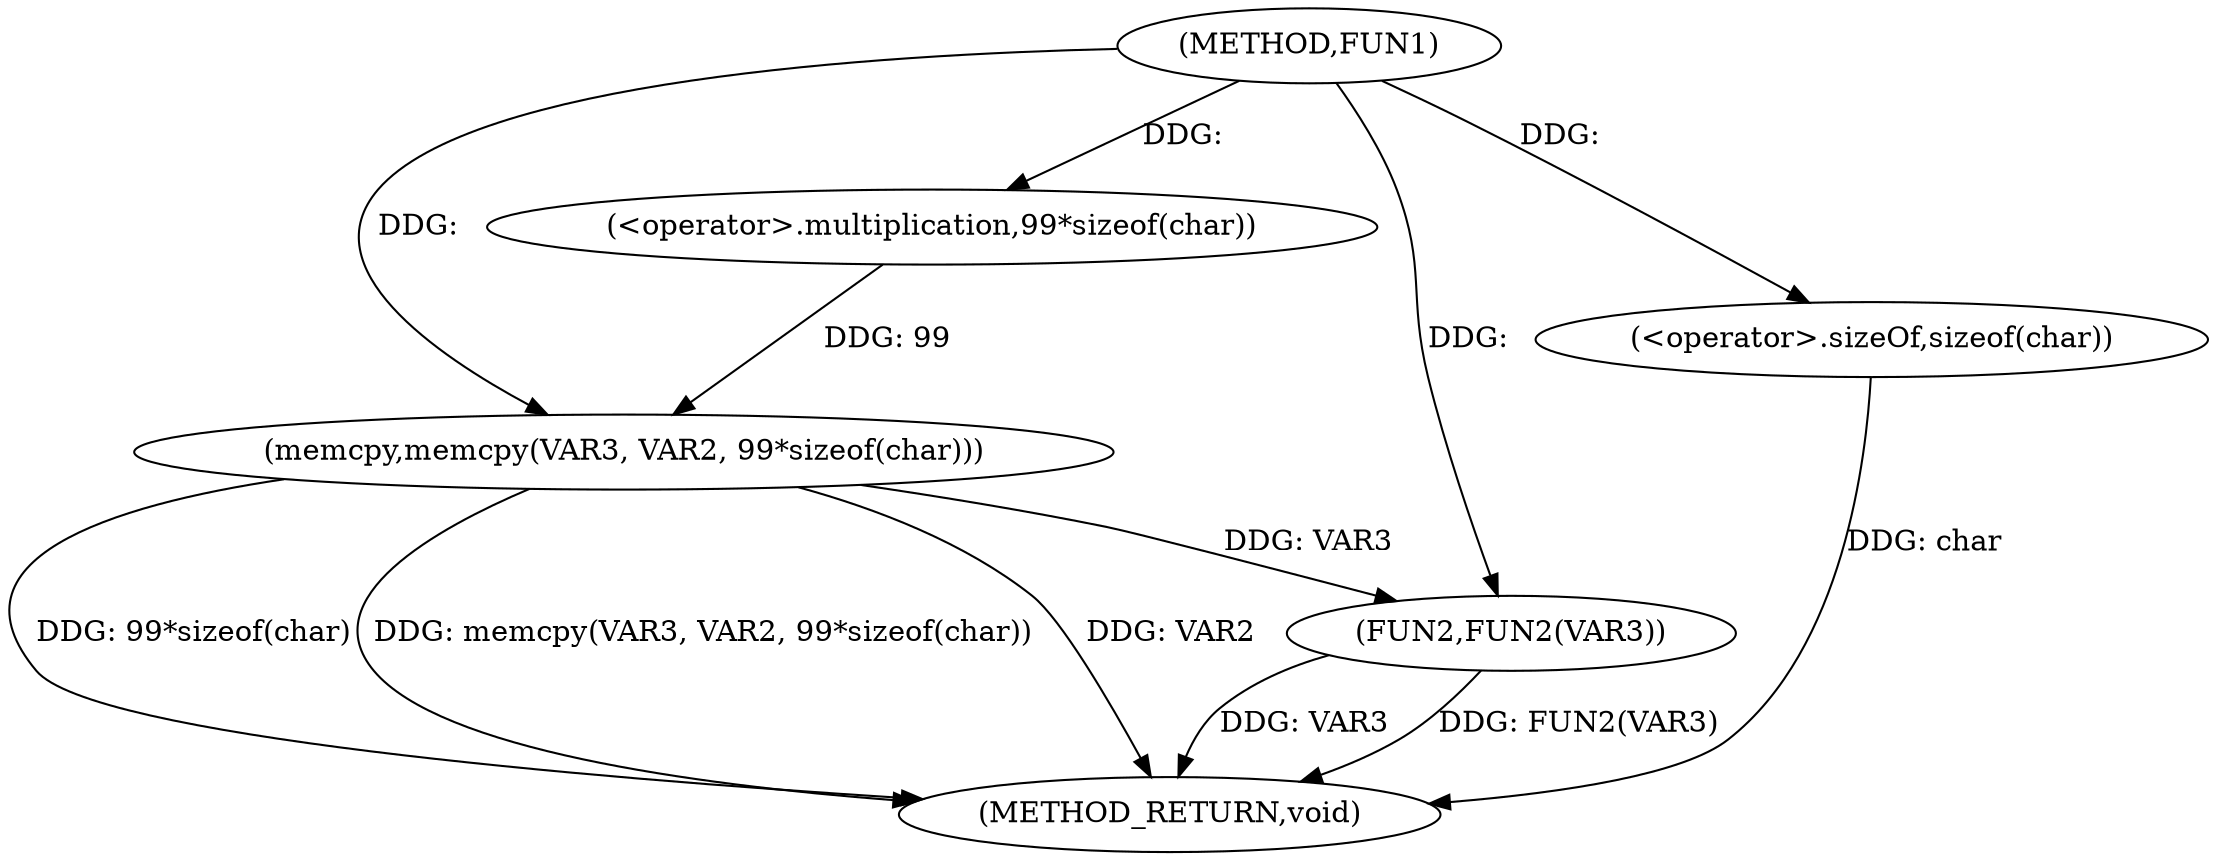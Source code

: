 digraph FUN1 {  
"1000100" [label = "(METHOD,FUN1)" ]
"1000116" [label = "(METHOD_RETURN,void)" ]
"1000107" [label = "(memcpy,memcpy(VAR3, VAR2, 99*sizeof(char)))" ]
"1000110" [label = "(<operator>.multiplication,99*sizeof(char))" ]
"1000112" [label = "(<operator>.sizeOf,sizeof(char))" ]
"1000114" [label = "(FUN2,FUN2(VAR3))" ]
  "1000107" -> "1000116"  [ label = "DDG: memcpy(VAR3, VAR2, 99*sizeof(char))"] 
  "1000114" -> "1000116"  [ label = "DDG: FUN2(VAR3)"] 
  "1000114" -> "1000116"  [ label = "DDG: VAR3"] 
  "1000107" -> "1000116"  [ label = "DDG: VAR2"] 
  "1000112" -> "1000116"  [ label = "DDG: char"] 
  "1000107" -> "1000116"  [ label = "DDG: 99*sizeof(char)"] 
  "1000100" -> "1000107"  [ label = "DDG: "] 
  "1000110" -> "1000107"  [ label = "DDG: 99"] 
  "1000100" -> "1000110"  [ label = "DDG: "] 
  "1000100" -> "1000112"  [ label = "DDG: "] 
  "1000107" -> "1000114"  [ label = "DDG: VAR3"] 
  "1000100" -> "1000114"  [ label = "DDG: "] 
}
